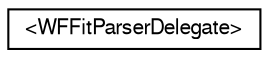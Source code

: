 digraph "Graphical Class Hierarchy"
{
  edge [fontname="FreeSans",fontsize="10",labelfontname="FreeSans",labelfontsize="10"];
  node [fontname="FreeSans",fontsize="10",shape=record];
  rankdir="LR";
  Node1 [label="\<WFFitParserDelegate\>",height=0.2,width=0.4,color="black", fillcolor="white", style="filled",URL="$protocol_w_f_fit_parser_delegate-p.html",tooltip="Declares the callback interface for the WFFitParser. "];
}
